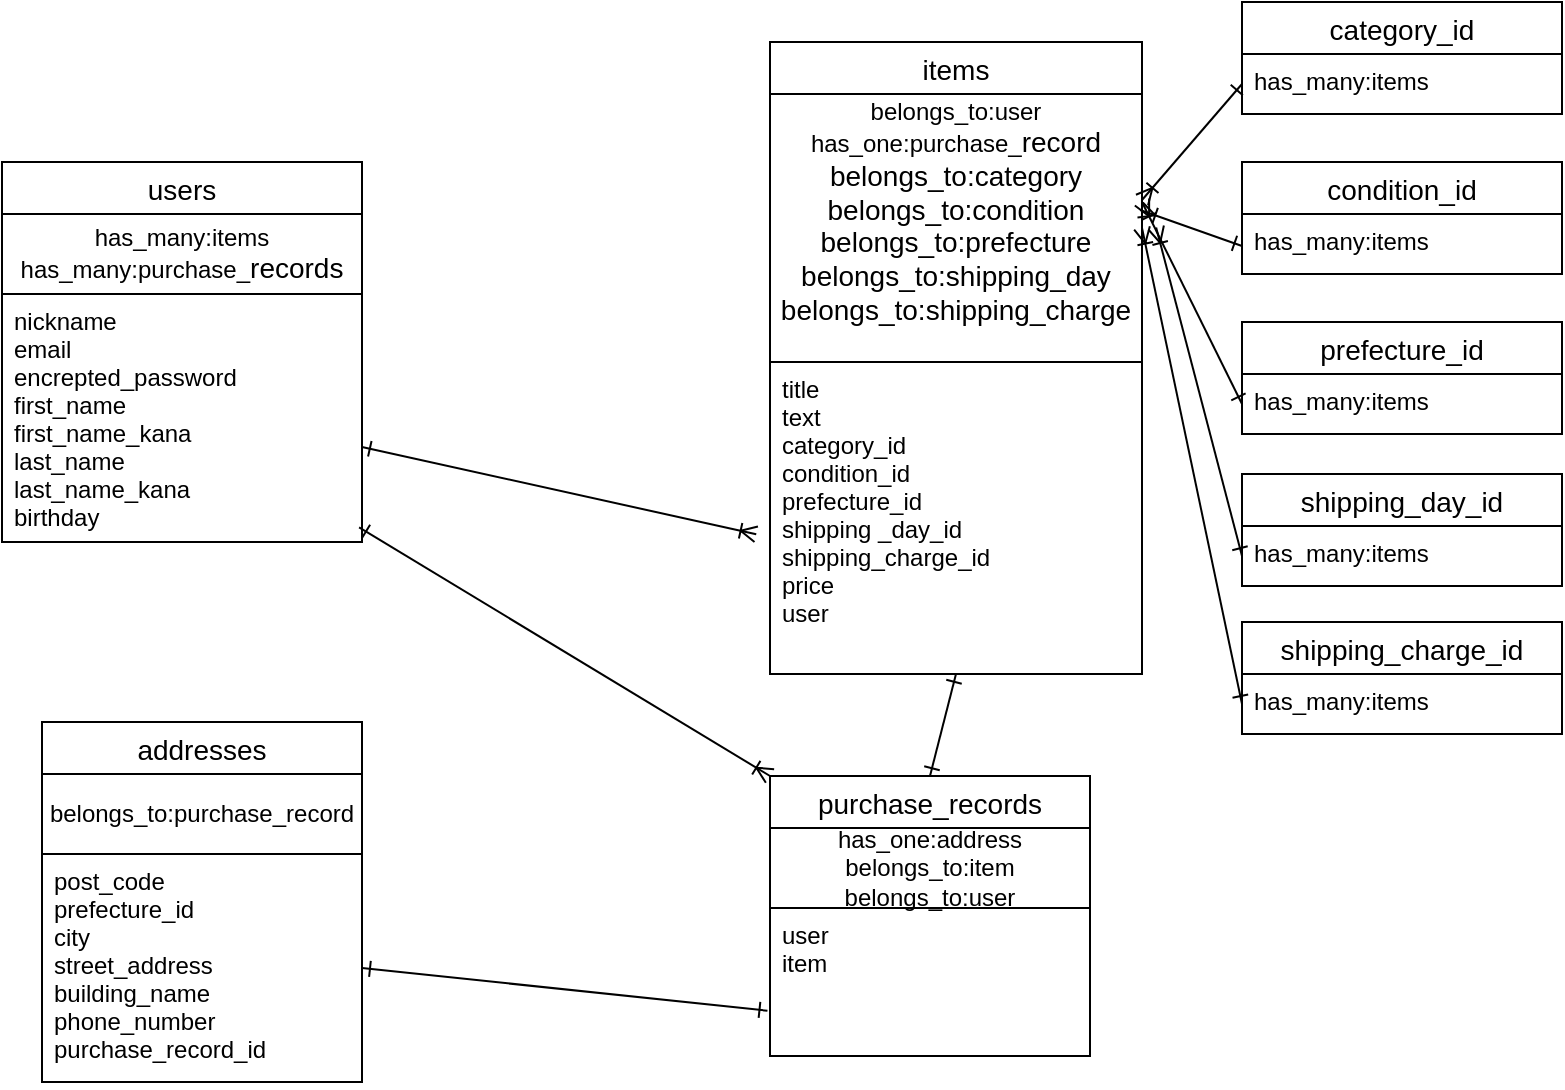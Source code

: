 <mxfile>
    <diagram id="EaD16YeqwIQVgZx2yBFS" name="ページ1">
        <mxGraphModel dx="722" dy="424" grid="1" gridSize="10" guides="1" tooltips="1" connect="1" arrows="1" fold="1" page="1" pageScale="1" pageWidth="827" pageHeight="1169" math="0" shadow="0">
            <root>
                <mxCell id="0"/>
                <mxCell id="1" parent="0"/>
                <mxCell id="33" style="html=1;exitX=1;exitY=0.75;exitDx=0;exitDy=0;entryX=-0.037;entryY=0.552;entryDx=0;entryDy=0;entryPerimeter=0;startArrow=ERone;startFill=0;endArrow=ERoneToMany;endFill=0;" parent="1" source="2" target="11" edge="1">
                    <mxGeometry relative="1" as="geometry"/>
                </mxCell>
                <mxCell id="2" value="users" style="swimlane;fontStyle=0;childLayout=stackLayout;horizontal=1;startSize=26;horizontalStack=0;resizeParent=1;resizeParentMax=0;resizeLast=0;collapsible=1;marginBottom=0;align=center;fontSize=14;" parent="1" vertex="1">
                    <mxGeometry x="30" y="80" width="180" height="190" as="geometry"/>
                </mxCell>
                <mxCell id="28" value="has_many:items&lt;br&gt;has_many:purchase_&lt;span style=&quot;font-size: 14px;&quot;&gt;records&lt;/span&gt;" style="whiteSpace=wrap;html=1;align=center;" parent="2" vertex="1">
                    <mxGeometry y="26" width="180" height="40" as="geometry"/>
                </mxCell>
                <mxCell id="3" value="nickname&#10;email&#10;encrepted_password&#10;first_name&#10;first_name_kana&#10;last_name&#10;last_name_kana&#10;birthday" style="text;strokeColor=none;fillColor=none;spacingLeft=4;spacingRight=4;overflow=hidden;rotatable=0;points=[[0,0.5],[1,0.5]];portConstraint=eastwest;fontSize=12;" parent="2" vertex="1">
                    <mxGeometry y="66" width="180" height="124" as="geometry"/>
                </mxCell>
                <mxCell id="6" value="addresses" style="swimlane;fontStyle=0;childLayout=stackLayout;horizontal=1;startSize=26;horizontalStack=0;resizeParent=1;resizeParentMax=0;resizeLast=0;collapsible=1;marginBottom=0;align=center;fontSize=14;" parent="1" vertex="1">
                    <mxGeometry x="50" y="360" width="160" height="180" as="geometry"/>
                </mxCell>
                <mxCell id="31" value="belongs_to:purchase_record" style="whiteSpace=wrap;html=1;align=center;" parent="6" vertex="1">
                    <mxGeometry y="26" width="160" height="40" as="geometry"/>
                </mxCell>
                <mxCell id="7" value="post_code&#10;prefecture_id&#10;city&#10;street_address&#10;building_name&#10;phone_number&#10;purchase_record_id" style="text;strokeColor=none;fillColor=none;spacingLeft=4;spacingRight=4;overflow=hidden;rotatable=0;points=[[0,0.5],[1,0.5]];portConstraint=eastwest;fontSize=12;" parent="6" vertex="1">
                    <mxGeometry y="66" width="160" height="114" as="geometry"/>
                </mxCell>
                <mxCell id="34" style="edgeStyle=none;html=1;exitX=0.5;exitY=1;exitDx=0;exitDy=0;entryX=0.5;entryY=0;entryDx=0;entryDy=0;startArrow=ERone;startFill=0;endArrow=ERone;endFill=0;" parent="1" source="10" target="14" edge="1">
                    <mxGeometry relative="1" as="geometry"/>
                </mxCell>
                <mxCell id="10" value="items" style="swimlane;fontStyle=0;childLayout=stackLayout;horizontal=1;startSize=26;horizontalStack=0;resizeParent=1;resizeParentMax=0;resizeLast=0;collapsible=1;marginBottom=0;align=center;fontSize=14;" parent="1" vertex="1">
                    <mxGeometry x="414" y="20" width="186" height="316" as="geometry"/>
                </mxCell>
                <mxCell id="30" value="belongs_to:user&lt;br&gt;has_one:purchase_&lt;span style=&quot;font-size: 14px;&quot;&gt;record&lt;br&gt;belongs_to:category&lt;br&gt;&lt;/span&gt;&lt;span style=&quot;font-size: 14px;&quot;&gt;belongs_to:condition&lt;br&gt;&lt;/span&gt;&lt;span style=&quot;font-size: 14px;&quot;&gt;belongs_to:&lt;/span&gt;&lt;span style=&quot;font-size: 14px;&quot;&gt;prefecture&lt;br&gt;&lt;/span&gt;&lt;span style=&quot;font-size: 14px;&quot;&gt;belongs_to:shipping_day&lt;br&gt;&lt;/span&gt;&lt;span style=&quot;font-size: 14px;&quot;&gt;belongs_to:shipping_charge&lt;br&gt;&lt;/span&gt;&lt;span style=&quot;font-size: 14px;&quot;&gt;&lt;br&gt;&lt;/span&gt;" style="whiteSpace=wrap;html=1;align=center;" parent="10" vertex="1">
                    <mxGeometry y="26" width="186" height="134" as="geometry"/>
                </mxCell>
                <mxCell id="11" value="title&#10;text&#10;category_id&#10;condition_id&#10;prefecture_id&#10;shipping _day_id&#10;shipping_charge_id&#10;price&#10;user" style="text;strokeColor=none;fillColor=none;spacingLeft=4;spacingRight=4;overflow=hidden;rotatable=0;points=[[0,0.5],[1,0.5]];portConstraint=eastwest;fontSize=12;" parent="10" vertex="1">
                    <mxGeometry y="160" width="186" height="156" as="geometry"/>
                </mxCell>
                <mxCell id="37" style="edgeStyle=none;html=1;exitX=0;exitY=0;exitDx=0;exitDy=0;entryX=0.992;entryY=0.941;entryDx=0;entryDy=0;entryPerimeter=0;startArrow=ERoneToMany;startFill=0;endArrow=ERone;endFill=0;" parent="1" source="14" target="3" edge="1">
                    <mxGeometry relative="1" as="geometry"/>
                </mxCell>
                <mxCell id="14" value="purchase_records" style="swimlane;fontStyle=0;childLayout=stackLayout;horizontal=1;startSize=26;horizontalStack=0;resizeParent=1;resizeParentMax=0;resizeLast=0;collapsible=1;marginBottom=0;align=center;fontSize=14;" parent="1" vertex="1">
                    <mxGeometry x="414" y="387" width="160" height="140" as="geometry"/>
                </mxCell>
                <mxCell id="29" value="has_one:address&lt;br&gt;belongs_to:item&lt;br&gt;belongs_to:user" style="whiteSpace=wrap;html=1;align=center;" parent="14" vertex="1">
                    <mxGeometry y="26" width="160" height="40" as="geometry"/>
                </mxCell>
                <mxCell id="15" value="user&#10;item" style="text;strokeColor=none;fillColor=none;spacingLeft=4;spacingRight=4;overflow=hidden;rotatable=0;points=[[0,0.5],[1,0.5]];portConstraint=eastwest;fontSize=12;" parent="14" vertex="1">
                    <mxGeometry y="66" width="160" height="74" as="geometry"/>
                </mxCell>
                <mxCell id="35" style="edgeStyle=none;html=1;exitX=1;exitY=0.5;exitDx=0;exitDy=0;entryX=-0.008;entryY=0.694;entryDx=0;entryDy=0;entryPerimeter=0;startArrow=ERone;startFill=0;endArrow=ERone;endFill=0;" parent="1" source="7" target="15" edge="1">
                    <mxGeometry relative="1" as="geometry"/>
                </mxCell>
                <mxCell id="38" value="category_id" style="swimlane;fontStyle=0;childLayout=stackLayout;horizontal=1;startSize=26;horizontalStack=0;resizeParent=1;resizeParentMax=0;resizeLast=0;collapsible=1;marginBottom=0;align=center;fontSize=14;" vertex="1" parent="1">
                    <mxGeometry x="650" width="160" height="56" as="geometry"/>
                </mxCell>
                <mxCell id="39" value="has_many:items" style="text;strokeColor=none;fillColor=none;spacingLeft=4;spacingRight=4;overflow=hidden;rotatable=0;points=[[0,0.5],[1,0.5]];portConstraint=eastwest;fontSize=12;" vertex="1" parent="38">
                    <mxGeometry y="26" width="160" height="30" as="geometry"/>
                </mxCell>
                <mxCell id="77" style="edgeStyle=none;html=1;exitX=0;exitY=0.75;exitDx=0;exitDy=0;entryX=0.995;entryY=0.433;entryDx=0;entryDy=0;entryPerimeter=0;startArrow=ERone;startFill=0;endArrow=ERoneToMany;endFill=0;" edge="1" parent="1" source="42" target="30">
                    <mxGeometry relative="1" as="geometry"/>
                </mxCell>
                <mxCell id="42" value="condition_id" style="swimlane;fontStyle=0;childLayout=stackLayout;horizontal=1;startSize=26;horizontalStack=0;resizeParent=1;resizeParentMax=0;resizeLast=0;collapsible=1;marginBottom=0;align=center;fontSize=14;" vertex="1" parent="1">
                    <mxGeometry x="650" y="80" width="160" height="56" as="geometry"/>
                </mxCell>
                <mxCell id="43" value="has_many:items" style="text;strokeColor=none;fillColor=none;spacingLeft=4;spacingRight=4;overflow=hidden;rotatable=0;points=[[0,0.5],[1,0.5]];portConstraint=eastwest;fontSize=12;" vertex="1" parent="42">
                    <mxGeometry y="26" width="160" height="30" as="geometry"/>
                </mxCell>
                <mxCell id="46" value="prefecture_id" style="swimlane;fontStyle=0;childLayout=stackLayout;horizontal=1;startSize=26;horizontalStack=0;resizeParent=1;resizeParentMax=0;resizeLast=0;collapsible=1;marginBottom=0;align=center;fontSize=14;" vertex="1" parent="1">
                    <mxGeometry x="650" y="160" width="160" height="56" as="geometry"/>
                </mxCell>
                <mxCell id="47" value="has_many:items" style="text;strokeColor=none;fillColor=none;spacingLeft=4;spacingRight=4;overflow=hidden;rotatable=0;points=[[0,0.5],[1,0.5]];portConstraint=eastwest;fontSize=12;" vertex="1" parent="46">
                    <mxGeometry y="26" width="160" height="30" as="geometry"/>
                </mxCell>
                <mxCell id="63" value="shipping_day_id" style="swimlane;fontStyle=0;childLayout=stackLayout;horizontal=1;startSize=26;horizontalStack=0;resizeParent=1;resizeParentMax=0;resizeLast=0;collapsible=1;marginBottom=0;align=center;fontSize=14;" vertex="1" parent="1">
                    <mxGeometry x="650" y="236" width="160" height="56" as="geometry"/>
                </mxCell>
                <mxCell id="64" value="has_many:items" style="text;strokeColor=none;fillColor=none;spacingLeft=4;spacingRight=4;overflow=hidden;rotatable=0;points=[[0,0.5],[1,0.5]];portConstraint=eastwest;fontSize=12;" vertex="1" parent="63">
                    <mxGeometry y="26" width="160" height="30" as="geometry"/>
                </mxCell>
                <mxCell id="67" value="shipping_charge_id" style="swimlane;fontStyle=0;childLayout=stackLayout;horizontal=1;startSize=26;horizontalStack=0;resizeParent=1;resizeParentMax=0;resizeLast=0;collapsible=1;marginBottom=0;align=center;fontSize=14;" vertex="1" parent="1">
                    <mxGeometry x="650" y="310" width="160" height="56" as="geometry"/>
                </mxCell>
                <mxCell id="68" value="has_many:items" style="text;strokeColor=none;fillColor=none;spacingLeft=4;spacingRight=4;overflow=hidden;rotatable=0;points=[[0,0.5],[1,0.5]];portConstraint=eastwest;fontSize=12;" vertex="1" parent="67">
                    <mxGeometry y="26" width="160" height="30" as="geometry"/>
                </mxCell>
                <mxCell id="76" style="edgeStyle=none;html=1;exitX=0;exitY=0.5;exitDx=0;exitDy=0;entryX=1;entryY=0.25;entryDx=0;entryDy=0;endArrow=ERoneToMany;endFill=0;startArrow=ERone;startFill=0;" edge="1" parent="1" source="39" target="10">
                    <mxGeometry relative="1" as="geometry"/>
                </mxCell>
                <mxCell id="78" style="edgeStyle=none;html=1;exitX=0;exitY=0.5;exitDx=0;exitDy=0;startArrow=ERone;startFill=0;endArrow=ERoneToMany;endFill=0;" edge="1" parent="1" source="47">
                    <mxGeometry relative="1" as="geometry">
                        <mxPoint x="600" y="100" as="targetPoint"/>
                    </mxGeometry>
                </mxCell>
                <mxCell id="79" style="edgeStyle=none;html=1;exitX=0;exitY=0.5;exitDx=0;exitDy=0;entryX=1.038;entryY=0.498;entryDx=0;entryDy=0;entryPerimeter=0;startArrow=ERone;startFill=0;endArrow=ERoneToMany;endFill=0;" edge="1" parent="1" source="64" target="30">
                    <mxGeometry relative="1" as="geometry"/>
                </mxCell>
                <mxCell id="80" style="edgeStyle=none;html=1;exitX=0;exitY=0.5;exitDx=0;exitDy=0;entryX=1;entryY=0.5;entryDx=0;entryDy=0;startArrow=ERone;startFill=0;endArrow=ERoneToMany;endFill=0;" edge="1" parent="1" source="68" target="30">
                    <mxGeometry relative="1" as="geometry"/>
                </mxCell>
            </root>
        </mxGraphModel>
    </diagram>
</mxfile>